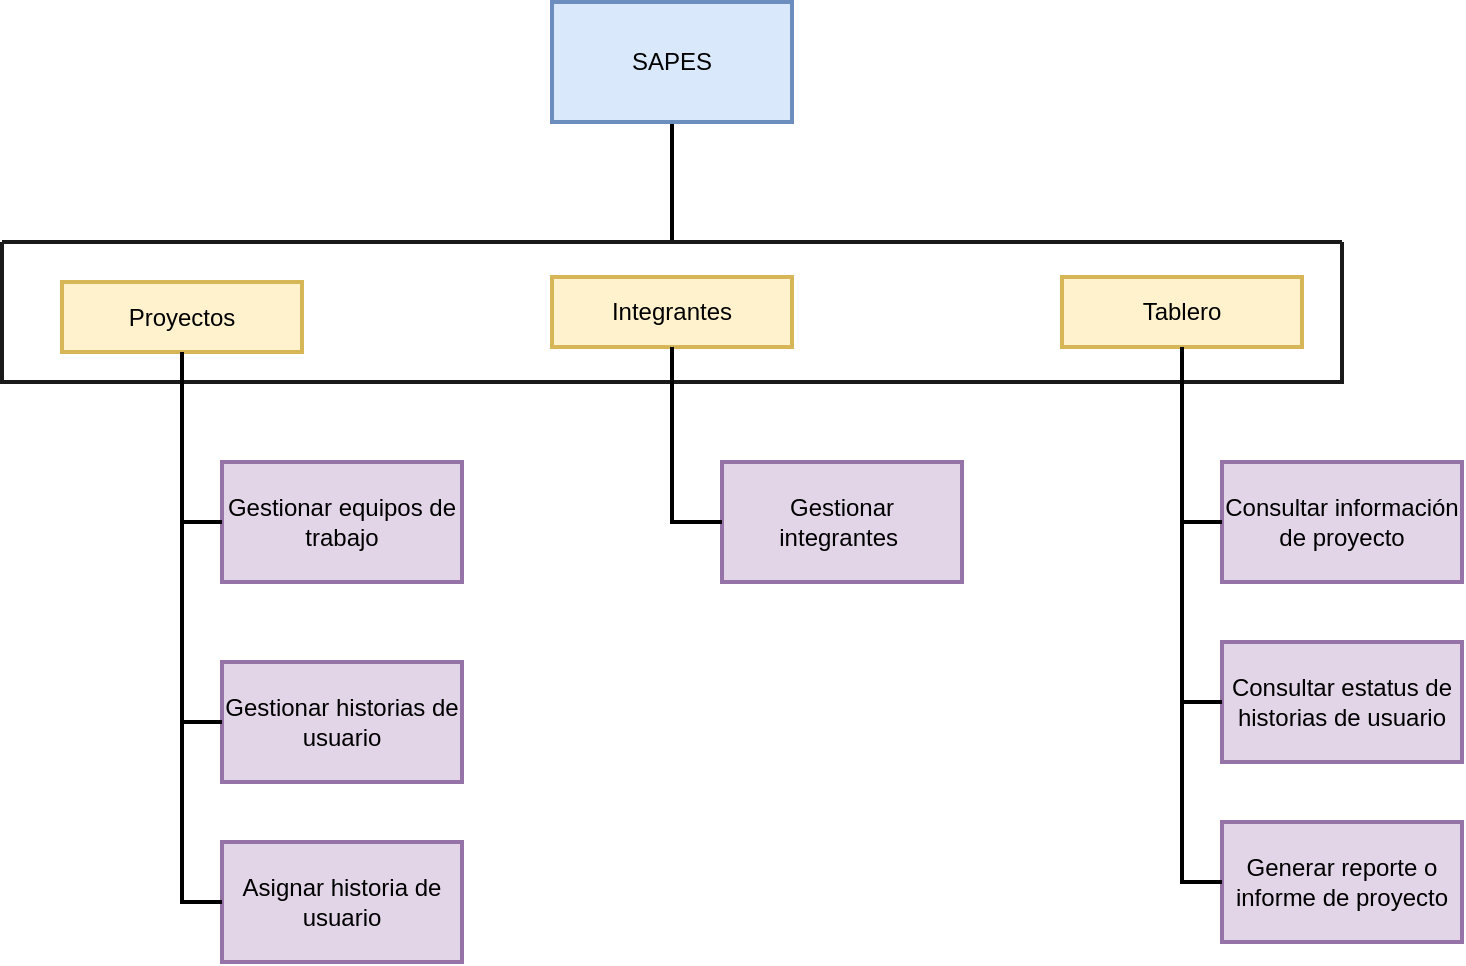 <mxfile version="15.5.2" type="github">
  <diagram id="FVFjdacttBj3hZLV_24r" name="Page-1">
    <mxGraphModel dx="877" dy="927" grid="1" gridSize="10" guides="1" tooltips="1" connect="1" arrows="1" fold="1" page="1" pageScale="1" pageWidth="827" pageHeight="1169" math="0" shadow="0">
      <root>
        <mxCell id="0" />
        <mxCell id="1" parent="0" />
        <mxCell id="E8EI0TxlnBe6I5BZGubP-7" style="edgeStyle=orthogonalEdgeStyle;rounded=0;orthogonalLoop=1;jettySize=auto;html=1;endArrow=none;endFill=0;jumpSize=7;strokeWidth=2;" edge="1" parent="1" source="E8EI0TxlnBe6I5BZGubP-2" target="E8EI0TxlnBe6I5BZGubP-6">
          <mxGeometry relative="1" as="geometry" />
        </mxCell>
        <mxCell id="E8EI0TxlnBe6I5BZGubP-2" value="SAPES" style="rounded=0;whiteSpace=wrap;html=1;strokeWidth=2;fillColor=#dae8fc;strokeColor=#6c8ebf;" vertex="1" parent="1">
          <mxGeometry x="315" y="30" width="120" height="60" as="geometry" />
        </mxCell>
        <mxCell id="E8EI0TxlnBe6I5BZGubP-6" value="" style="swimlane;startSize=0;strokeColor=#1A1A1A;strokeWidth=2;spacingLeft=0;sketch=0;spacingBottom=0;" vertex="1" parent="1">
          <mxGeometry x="40" y="150" width="670" height="70" as="geometry" />
        </mxCell>
        <mxCell id="E8EI0TxlnBe6I5BZGubP-3" value="Proyectos" style="rounded=0;whiteSpace=wrap;html=1;strokeWidth=2;fillColor=#fff2cc;strokeColor=#d6b656;" vertex="1" parent="E8EI0TxlnBe6I5BZGubP-6">
          <mxGeometry x="30" y="20" width="120" height="35" as="geometry" />
        </mxCell>
        <mxCell id="E8EI0TxlnBe6I5BZGubP-20" value="Integrantes" style="rounded=0;whiteSpace=wrap;html=1;strokeWidth=2;fillColor=#fff2cc;strokeColor=#d6b656;" vertex="1" parent="E8EI0TxlnBe6I5BZGubP-6">
          <mxGeometry x="275" y="17.5" width="120" height="35" as="geometry" />
        </mxCell>
        <mxCell id="E8EI0TxlnBe6I5BZGubP-21" value="Tablero" style="rounded=0;whiteSpace=wrap;html=1;strokeWidth=2;fillColor=#fff2cc;strokeColor=#d6b656;" vertex="1" parent="E8EI0TxlnBe6I5BZGubP-6">
          <mxGeometry x="530" y="17.5" width="120" height="35" as="geometry" />
        </mxCell>
        <mxCell id="E8EI0TxlnBe6I5BZGubP-11" value="Gestionar equipos de trabajo" style="rounded=0;whiteSpace=wrap;html=1;strokeWidth=2;fillColor=#e1d5e7;strokeColor=#9673a6;" vertex="1" parent="1">
          <mxGeometry x="150" y="260" width="120" height="60" as="geometry" />
        </mxCell>
        <mxCell id="E8EI0TxlnBe6I5BZGubP-12" value="Gestionar historias de usuario" style="rounded=0;whiteSpace=wrap;html=1;strokeWidth=2;fillColor=#e1d5e7;strokeColor=#9673a6;" vertex="1" parent="1">
          <mxGeometry x="150" y="360" width="120" height="60" as="geometry" />
        </mxCell>
        <mxCell id="E8EI0TxlnBe6I5BZGubP-13" value="Asignar historia de usuario" style="rounded=0;whiteSpace=wrap;html=1;strokeWidth=2;fillColor=#e1d5e7;strokeColor=#9673a6;" vertex="1" parent="1">
          <mxGeometry x="150" y="450" width="120" height="60" as="geometry" />
        </mxCell>
        <mxCell id="E8EI0TxlnBe6I5BZGubP-14" style="edgeStyle=orthogonalEdgeStyle;rounded=0;jumpSize=7;orthogonalLoop=1;jettySize=auto;html=1;entryX=0;entryY=0.5;entryDx=0;entryDy=0;endArrow=none;endFill=0;strokeWidth=2;" edge="1" parent="1" source="E8EI0TxlnBe6I5BZGubP-3" target="E8EI0TxlnBe6I5BZGubP-11">
          <mxGeometry relative="1" as="geometry" />
        </mxCell>
        <mxCell id="E8EI0TxlnBe6I5BZGubP-15" style="edgeStyle=orthogonalEdgeStyle;rounded=0;jumpSize=7;orthogonalLoop=1;jettySize=auto;html=1;entryX=0;entryY=0.5;entryDx=0;entryDy=0;endArrow=none;endFill=0;strokeWidth=2;" edge="1" parent="1" source="E8EI0TxlnBe6I5BZGubP-3" target="E8EI0TxlnBe6I5BZGubP-12">
          <mxGeometry relative="1" as="geometry" />
        </mxCell>
        <mxCell id="E8EI0TxlnBe6I5BZGubP-16" style="edgeStyle=orthogonalEdgeStyle;rounded=0;jumpSize=7;orthogonalLoop=1;jettySize=auto;html=1;entryX=0;entryY=0.5;entryDx=0;entryDy=0;endArrow=none;endFill=0;strokeWidth=2;" edge="1" parent="1" source="E8EI0TxlnBe6I5BZGubP-3" target="E8EI0TxlnBe6I5BZGubP-13">
          <mxGeometry relative="1" as="geometry" />
        </mxCell>
        <mxCell id="E8EI0TxlnBe6I5BZGubP-22" value="Gestionar integrantes&amp;nbsp;" style="rounded=0;whiteSpace=wrap;html=1;strokeWidth=2;fillColor=#e1d5e7;strokeColor=#9673a6;" vertex="1" parent="1">
          <mxGeometry x="400" y="260" width="120" height="60" as="geometry" />
        </mxCell>
        <mxCell id="E8EI0TxlnBe6I5BZGubP-23" style="edgeStyle=orthogonalEdgeStyle;rounded=0;jumpSize=7;orthogonalLoop=1;jettySize=auto;html=1;entryX=0;entryY=0.5;entryDx=0;entryDy=0;endArrow=none;endFill=0;strokeWidth=2;" edge="1" parent="1" source="E8EI0TxlnBe6I5BZGubP-20" target="E8EI0TxlnBe6I5BZGubP-22">
          <mxGeometry relative="1" as="geometry" />
        </mxCell>
        <mxCell id="E8EI0TxlnBe6I5BZGubP-24" value="Consultar estatus de historias de usuario" style="rounded=0;whiteSpace=wrap;html=1;strokeWidth=2;fillColor=#e1d5e7;strokeColor=#9673a6;" vertex="1" parent="1">
          <mxGeometry x="650" y="350" width="120" height="60" as="geometry" />
        </mxCell>
        <mxCell id="E8EI0TxlnBe6I5BZGubP-25" value="Consultar información de proyecto" style="rounded=0;whiteSpace=wrap;html=1;strokeWidth=2;fillColor=#e1d5e7;strokeColor=#9673a6;" vertex="1" parent="1">
          <mxGeometry x="650" y="260" width="120" height="60" as="geometry" />
        </mxCell>
        <mxCell id="E8EI0TxlnBe6I5BZGubP-26" value="Generar reporte o informe de proyecto" style="rounded=0;whiteSpace=wrap;html=1;strokeWidth=2;fillColor=#e1d5e7;strokeColor=#9673a6;" vertex="1" parent="1">
          <mxGeometry x="650" y="440" width="120" height="60" as="geometry" />
        </mxCell>
        <mxCell id="E8EI0TxlnBe6I5BZGubP-27" style="edgeStyle=orthogonalEdgeStyle;rounded=0;jumpSize=7;orthogonalLoop=1;jettySize=auto;html=1;entryX=0;entryY=0.5;entryDx=0;entryDy=0;endArrow=none;endFill=0;strokeWidth=2;" edge="1" parent="1" source="E8EI0TxlnBe6I5BZGubP-21" target="E8EI0TxlnBe6I5BZGubP-25">
          <mxGeometry relative="1" as="geometry" />
        </mxCell>
        <mxCell id="E8EI0TxlnBe6I5BZGubP-28" style="edgeStyle=orthogonalEdgeStyle;rounded=0;jumpSize=7;orthogonalLoop=1;jettySize=auto;html=1;entryX=0;entryY=0.5;entryDx=0;entryDy=0;endArrow=none;endFill=0;strokeWidth=2;" edge="1" parent="1" source="E8EI0TxlnBe6I5BZGubP-21" target="E8EI0TxlnBe6I5BZGubP-24">
          <mxGeometry relative="1" as="geometry" />
        </mxCell>
        <mxCell id="E8EI0TxlnBe6I5BZGubP-29" style="edgeStyle=orthogonalEdgeStyle;rounded=0;jumpSize=7;orthogonalLoop=1;jettySize=auto;html=1;entryX=0;entryY=0.5;entryDx=0;entryDy=0;endArrow=none;endFill=0;strokeWidth=2;" edge="1" parent="1" source="E8EI0TxlnBe6I5BZGubP-21" target="E8EI0TxlnBe6I5BZGubP-26">
          <mxGeometry relative="1" as="geometry" />
        </mxCell>
      </root>
    </mxGraphModel>
  </diagram>
</mxfile>

